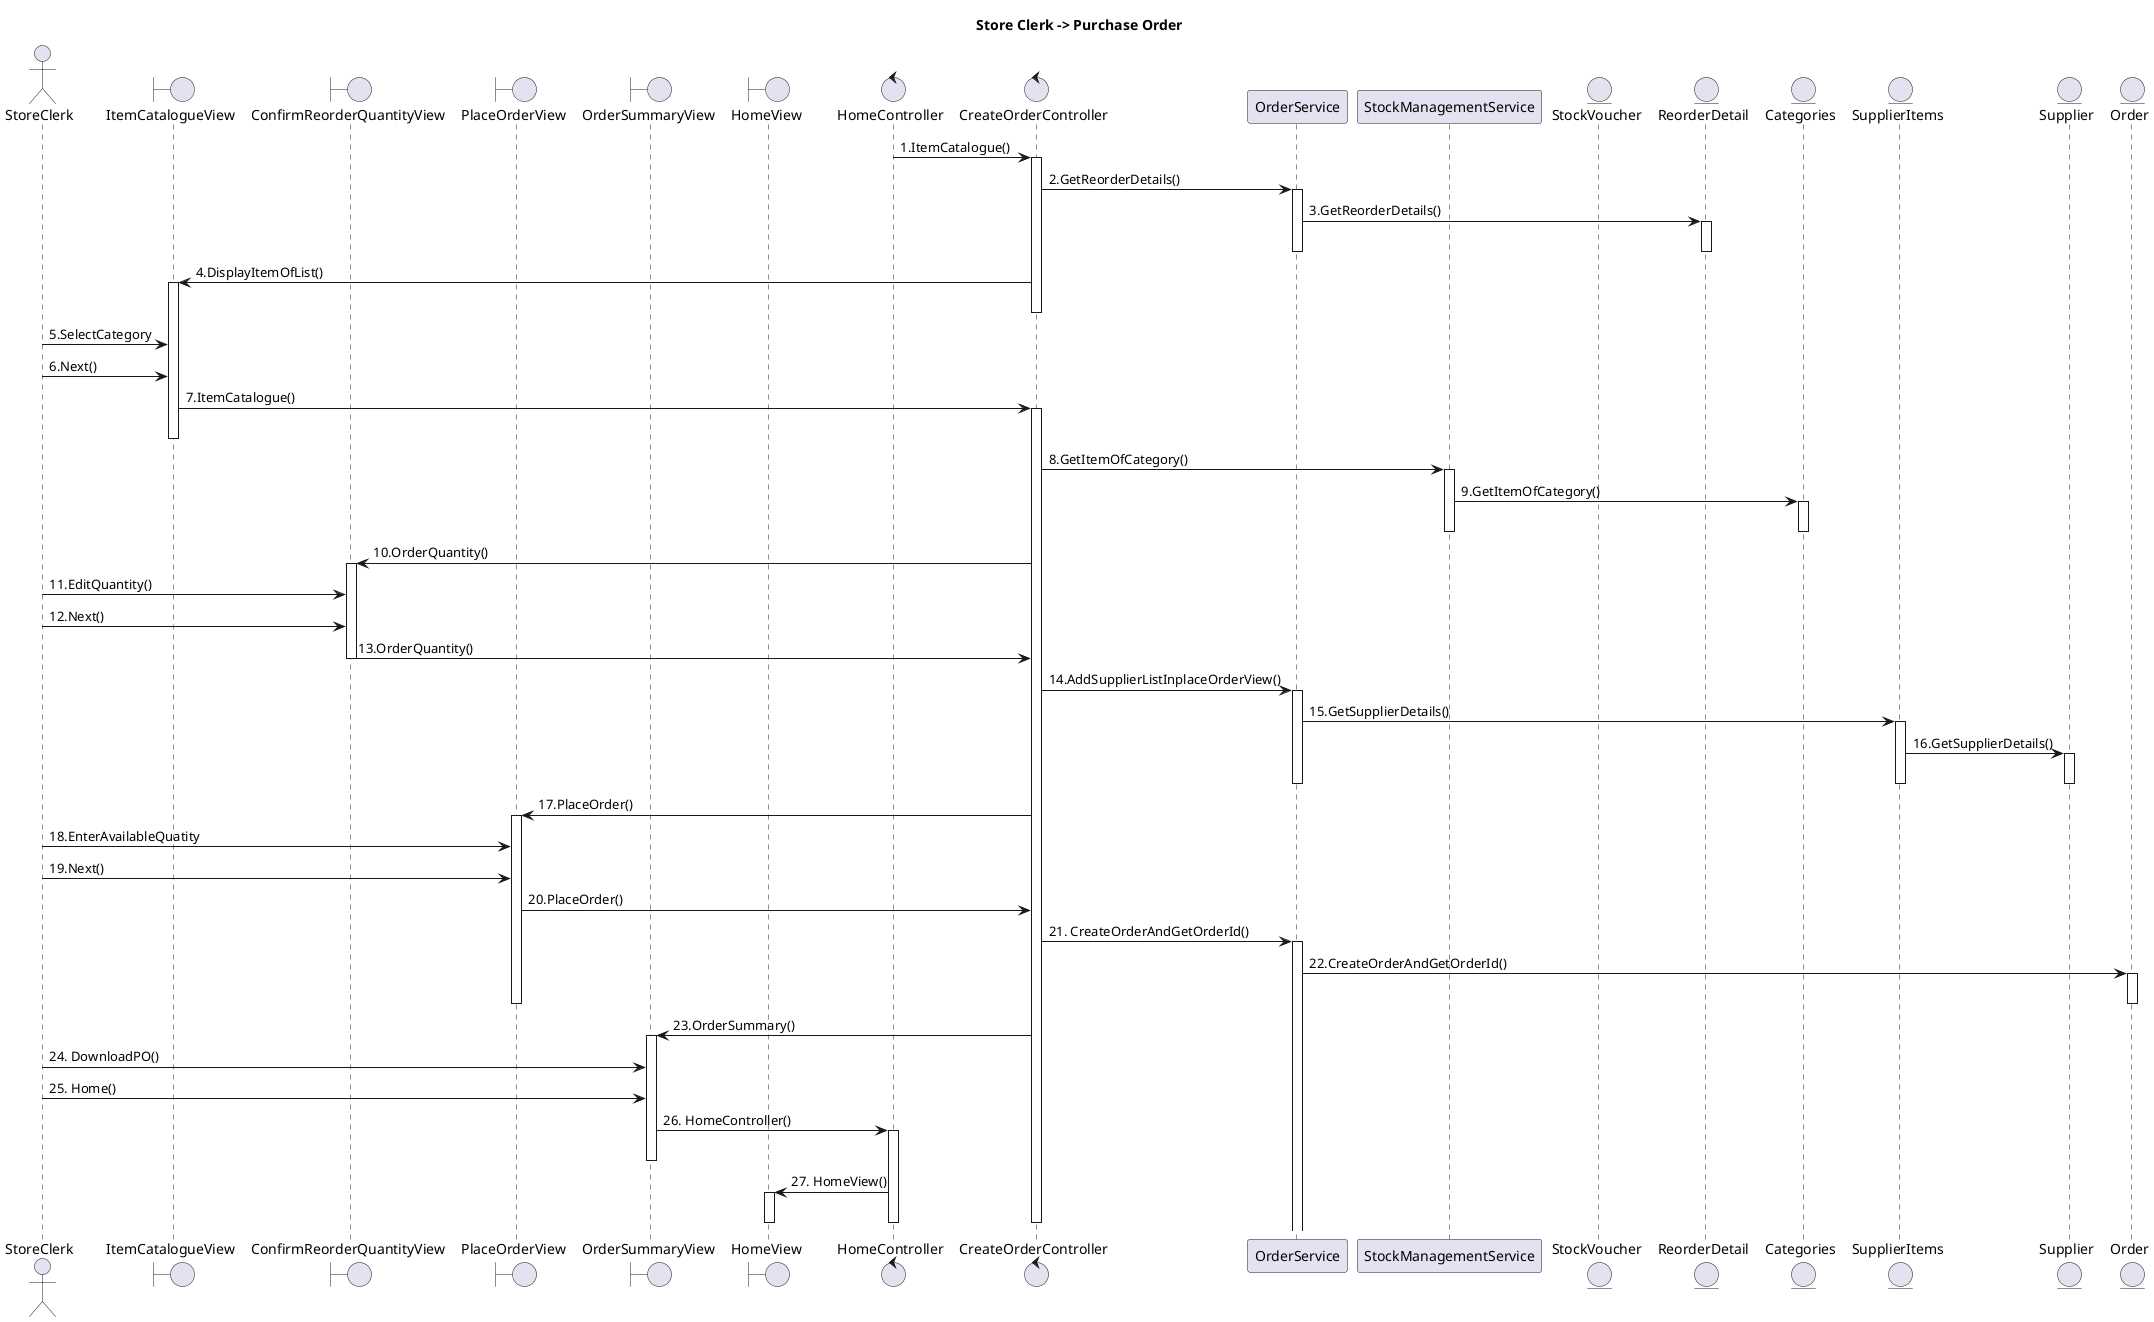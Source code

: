 @startuml
title "Store Clerk -> Purchase Order"
actor StoreClerk
boundary ItemCatalogueView
boundary ConfirmReorderQuantityView
boundary PlaceOrderView
boundary OrderSummaryView
boundary HomeView
control HomeController
control CreateOrderController
Participant OrderService
Participant StockManagementService
entity StockVoucher
entity ReorderDetail
entity Categories
entity SupplierItems
entity Supplier
entity Order

HomeController -> CreateOrderController: 1.ItemCatalogue()
activate CreateOrderController
CreateOrderController->OrderService: 2.GetReorderDetails()
activate OrderService
OrderService->ReorderDetail: 3.GetReorderDetails()
activate ReorderDetail
deactivate ReorderDetail
deactivate OrderService
CreateOrderController->ItemCatalogueView: 4.DisplayItemOfList()
activate ItemCatalogueView
deactivate CreateOrderController
StoreClerk->ItemCatalogueView: 5.SelectCategory
StoreClerk->ItemCatalogueView: 6.Next()
ItemCatalogueView->CreateOrderController:7.ItemCatalogue()
activate CreateOrderController
deactivate ItemCatalogueView
CreateOrderController->StockManagementService: 8.GetItemOfCategory()
activate StockManagementService
StockManagementService->Categories: 9.GetItemOfCategory()
activate Categories
deactivate Categories
deactivate StockManagementService
CreateOrderController->ConfirmReorderQuantityView: 10.OrderQuantity()
activate ConfirmReorderQuantityView
StoreClerk->ConfirmReorderQuantityView: 11.EditQuantity()
StoreClerk->ConfirmReorderQuantityView: 12.Next()
ConfirmReorderQuantityView->CreateOrderController: 13.OrderQuantity()
deactivate ConfirmReorderQuantityView
CreateOrderController->OrderService: 14.AddSupplierListInplaceOrderView()
activate OrderService
OrderService->SupplierItems: 15.GetSupplierDetails()
activate SupplierItems
SupplierItems->Supplier: 16.GetSupplierDetails()
activate Supplier
deactivate Supplier
deactivate SupplierItems
deactivate OrderService
CreateOrderController->PlaceOrderView: 17.PlaceOrder()
activate PlaceOrderView
StoreClerk->PlaceOrderView: 18.EnterAvailableQuatity
StoreClerk->PlaceOrderView: 19.Next()
PlaceOrderView->CreateOrderController: 20.PlaceOrder()

CreateOrderController->OrderService: 21. CreateOrderAndGetOrderId()
activate OrderService
OrderService->Order: 22.CreateOrderAndGetOrderId()
activate Order
deactivate Order
deactivate PlaceOrderView
CreateOrderController->OrderSummaryView: 23.OrderSummary()
activate OrderSummaryView
StoreClerk->OrderSummaryView: 24. DownloadPO()
StoreClerk->OrderSummaryView: 25. Home()
OrderSummaryView->HomeController: 26. HomeController()
activate HomeController
deactivate OrderSummaryView
HomeController->HomeView: 27. HomeView()
activate HomeView
deactivate HomeController
deactivate HomeView
deactivate CreateOrderController


@enduml